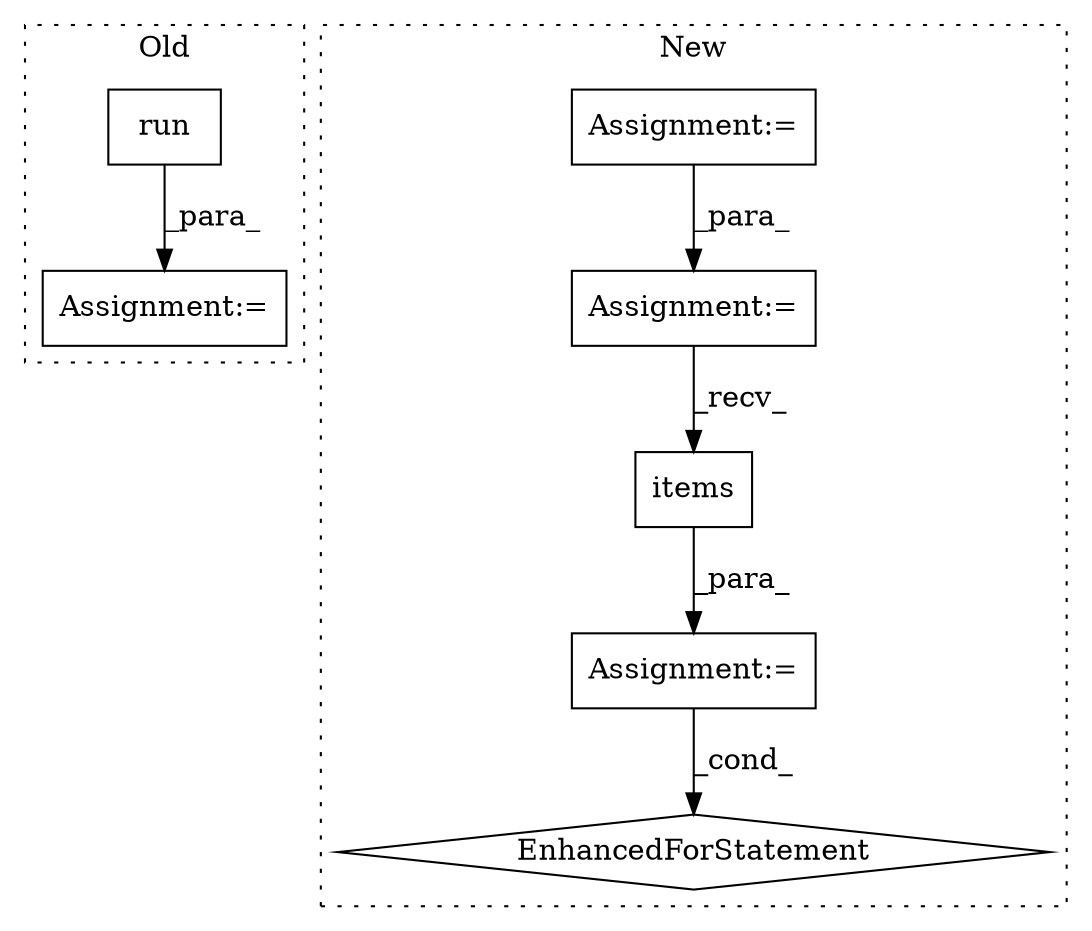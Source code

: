 digraph G {
subgraph cluster0 {
1 [label="run" a="32" s="23897,23993" l="4,1" shape="box"];
4 [label="Assignment:=" a="7" s="24035" l="2" shape="box"];
label = "Old";
style="dotted";
}
subgraph cluster1 {
2 [label="items" a="32" s="23900" l="7" shape="box"];
3 [label="Assignment:=" a="7" s="23781,23907" l="69,2" shape="box"];
5 [label="EnhancedForStatement" a="70" s="23781,23907" l="69,2" shape="diamond"];
6 [label="Assignment:=" a="7" s="22456" l="1" shape="box"];
7 [label="Assignment:=" a="7" s="22527" l="1" shape="box"];
label = "New";
style="dotted";
}
1 -> 4 [label="_para_"];
2 -> 3 [label="_para_"];
3 -> 5 [label="_cond_"];
6 -> 7 [label="_para_"];
7 -> 2 [label="_recv_"];
}
